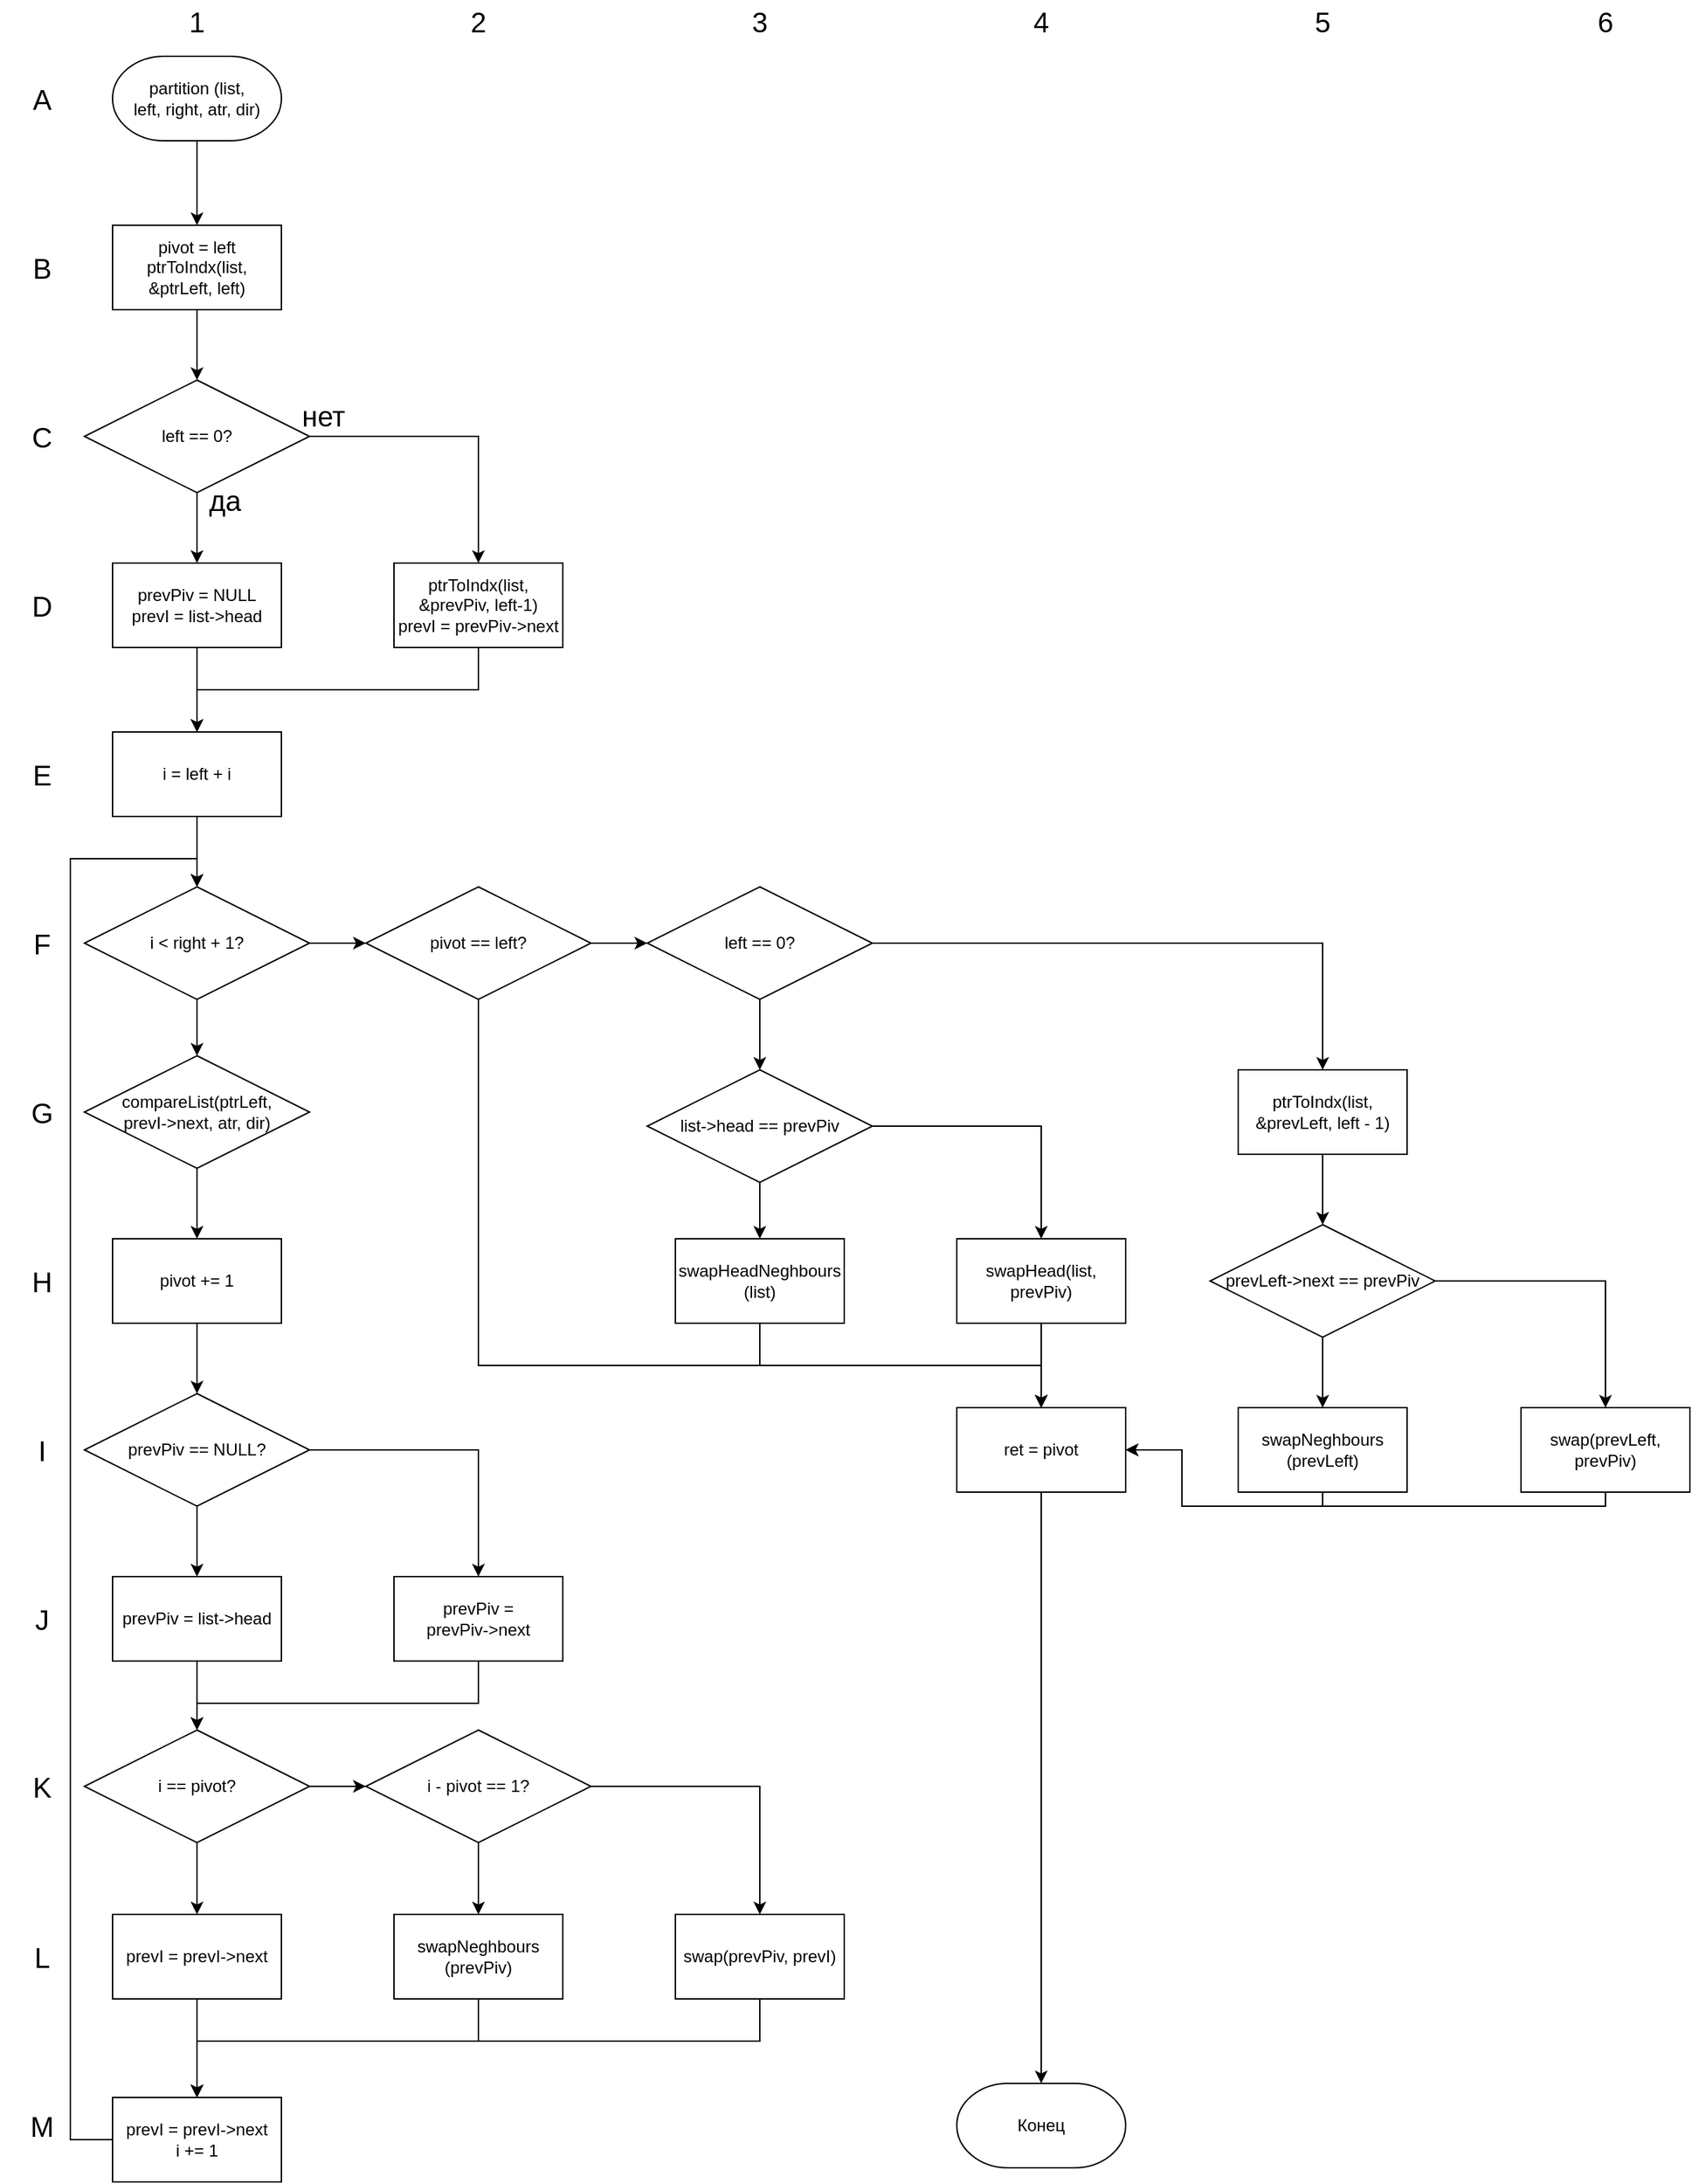 <mxfile version="23.1.3" type="device">
  <diagram name="Страница — 1" id="fKBUCXl6949Xtr6X0akW">
    <mxGraphModel dx="1380" dy="838" grid="1" gridSize="10" guides="1" tooltips="1" connect="1" arrows="1" fold="1" page="1" pageScale="1" pageWidth="827" pageHeight="1169" math="0" shadow="0">
      <root>
        <mxCell id="0" />
        <mxCell id="1" parent="0" />
        <mxCell id="wD-DXvXVYZgzZNdiQsJs-159" value="" style="edgeStyle=orthogonalEdgeStyle;rounded=0;orthogonalLoop=1;jettySize=auto;html=1;" edge="1" parent="1" source="qY3sZJ4gQ_pa9tfZXsVX-1" target="wD-DXvXVYZgzZNdiQsJs-158">
          <mxGeometry relative="1" as="geometry" />
        </mxCell>
        <mxCell id="qY3sZJ4gQ_pa9tfZXsVX-1" value="partition (list,&lt;br&gt;left, right, atr, dir)" style="strokeWidth=1;html=1;shape=mxgraph.flowchart.terminator;whiteSpace=wrap;" parent="1" vertex="1">
          <mxGeometry x="180" y="50" width="120" height="60" as="geometry" />
        </mxCell>
        <mxCell id="qY3sZJ4gQ_pa9tfZXsVX-28" value="&lt;span style=&quot;font-size: 20px;&quot;&gt;2&lt;/span&gt;" style="text;html=1;align=center;verticalAlign=middle;whiteSpace=wrap;rounded=0;" parent="1" vertex="1">
          <mxGeometry x="410" y="10" width="60" height="30" as="geometry" />
        </mxCell>
        <mxCell id="qY3sZJ4gQ_pa9tfZXsVX-29" value="&lt;span style=&quot;font-size: 20px;&quot;&gt;1&lt;/span&gt;" style="text;html=1;align=center;verticalAlign=middle;whiteSpace=wrap;rounded=0;" parent="1" vertex="1">
          <mxGeometry x="210" y="10" width="60" height="30" as="geometry" />
        </mxCell>
        <mxCell id="qY3sZJ4gQ_pa9tfZXsVX-30" value="&lt;span style=&quot;font-size: 20px;&quot;&gt;3&lt;/span&gt;" style="text;html=1;align=center;verticalAlign=middle;whiteSpace=wrap;rounded=0;" parent="1" vertex="1">
          <mxGeometry x="610" y="10" width="60" height="30" as="geometry" />
        </mxCell>
        <mxCell id="qY3sZJ4gQ_pa9tfZXsVX-31" value="&lt;span style=&quot;font-size: 20px;&quot;&gt;A&lt;/span&gt;" style="text;html=1;align=center;verticalAlign=middle;whiteSpace=wrap;rounded=0;" parent="1" vertex="1">
          <mxGeometry x="100" y="65" width="60" height="30" as="geometry" />
        </mxCell>
        <mxCell id="qY3sZJ4gQ_pa9tfZXsVX-32" value="&lt;span style=&quot;font-size: 20px;&quot;&gt;B&lt;/span&gt;" style="text;html=1;align=center;verticalAlign=middle;whiteSpace=wrap;rounded=0;" parent="1" vertex="1">
          <mxGeometry x="100" y="185" width="60" height="30" as="geometry" />
        </mxCell>
        <mxCell id="qY3sZJ4gQ_pa9tfZXsVX-33" value="&lt;span style=&quot;font-size: 20px;&quot;&gt;C&lt;/span&gt;" style="text;html=1;align=center;verticalAlign=middle;whiteSpace=wrap;rounded=0;" parent="1" vertex="1">
          <mxGeometry x="100" y="305" width="60" height="30" as="geometry" />
        </mxCell>
        <mxCell id="qY3sZJ4gQ_pa9tfZXsVX-34" value="&lt;span style=&quot;font-size: 20px;&quot;&gt;D&lt;/span&gt;" style="text;html=1;align=center;verticalAlign=middle;whiteSpace=wrap;rounded=0;" parent="1" vertex="1">
          <mxGeometry x="100" y="425" width="60" height="30" as="geometry" />
        </mxCell>
        <mxCell id="qY3sZJ4gQ_pa9tfZXsVX-35" value="&lt;span style=&quot;font-size: 20px;&quot;&gt;E&lt;/span&gt;" style="text;html=1;align=center;verticalAlign=middle;whiteSpace=wrap;rounded=0;" parent="1" vertex="1">
          <mxGeometry x="100" y="545" width="60" height="30" as="geometry" />
        </mxCell>
        <mxCell id="qY3sZJ4gQ_pa9tfZXsVX-36" value="&lt;span style=&quot;font-size: 20px;&quot;&gt;F&lt;/span&gt;" style="text;html=1;align=center;verticalAlign=middle;whiteSpace=wrap;rounded=0;" parent="1" vertex="1">
          <mxGeometry x="100" y="665" width="60" height="30" as="geometry" />
        </mxCell>
        <mxCell id="qY3sZJ4gQ_pa9tfZXsVX-75" value="&lt;span style=&quot;font-size: 20px;&quot;&gt;G&lt;/span&gt;" style="text;html=1;align=center;verticalAlign=middle;whiteSpace=wrap;rounded=0;" parent="1" vertex="1">
          <mxGeometry x="100" y="785" width="60" height="30" as="geometry" />
        </mxCell>
        <mxCell id="wD-DXvXVYZgzZNdiQsJs-183" style="edgeStyle=orthogonalEdgeStyle;rounded=0;orthogonalLoop=1;jettySize=auto;html=1;" edge="1" parent="1" source="wD-DXvXVYZgzZNdiQsJs-4" target="wD-DXvXVYZgzZNdiQsJs-181">
          <mxGeometry relative="1" as="geometry" />
        </mxCell>
        <mxCell id="wD-DXvXVYZgzZNdiQsJs-184" style="edgeStyle=orthogonalEdgeStyle;rounded=0;orthogonalLoop=1;jettySize=auto;html=1;" edge="1" parent="1" source="wD-DXvXVYZgzZNdiQsJs-4" target="wD-DXvXVYZgzZNdiQsJs-182">
          <mxGeometry relative="1" as="geometry" />
        </mxCell>
        <mxCell id="wD-DXvXVYZgzZNdiQsJs-4" value="left == 0?" style="rhombus;whiteSpace=wrap;html=1;" vertex="1" parent="1">
          <mxGeometry x="160" y="280" width="160" height="80" as="geometry" />
        </mxCell>
        <mxCell id="wD-DXvXVYZgzZNdiQsJs-49" value="&lt;font style=&quot;font-size: 20px;&quot;&gt;да&lt;/font&gt;" style="text;html=1;align=center;verticalAlign=middle;whiteSpace=wrap;rounded=0;" vertex="1" parent="1">
          <mxGeometry x="230" y="350" width="60" height="30" as="geometry" />
        </mxCell>
        <mxCell id="wD-DXvXVYZgzZNdiQsJs-52" value="&lt;font style=&quot;font-size: 20px;&quot;&gt;нет&lt;/font&gt;" style="text;html=1;align=center;verticalAlign=middle;whiteSpace=wrap;rounded=0;" vertex="1" parent="1">
          <mxGeometry x="300" y="290" width="60" height="30" as="geometry" />
        </mxCell>
        <mxCell id="wD-DXvXVYZgzZNdiQsJs-152" value="&lt;span style=&quot;font-size: 20px;&quot;&gt;H&lt;/span&gt;" style="text;html=1;align=center;verticalAlign=middle;whiteSpace=wrap;rounded=0;" vertex="1" parent="1">
          <mxGeometry x="100" y="905" width="60" height="30" as="geometry" />
        </mxCell>
        <mxCell id="wD-DXvXVYZgzZNdiQsJs-160" value="" style="edgeStyle=orthogonalEdgeStyle;rounded=0;orthogonalLoop=1;jettySize=auto;html=1;" edge="1" parent="1" source="wD-DXvXVYZgzZNdiQsJs-158" target="wD-DXvXVYZgzZNdiQsJs-4">
          <mxGeometry relative="1" as="geometry" />
        </mxCell>
        <mxCell id="wD-DXvXVYZgzZNdiQsJs-158" value="pivot = left&lt;br&gt;ptrToIndx(list, &amp;amp;ptrLeft, left)" style="rounded=0;whiteSpace=wrap;html=1;" vertex="1" parent="1">
          <mxGeometry x="180" y="170" width="120" height="60" as="geometry" />
        </mxCell>
        <mxCell id="wD-DXvXVYZgzZNdiQsJs-186" value="" style="edgeStyle=orthogonalEdgeStyle;rounded=0;orthogonalLoop=1;jettySize=auto;html=1;" edge="1" parent="1" source="wD-DXvXVYZgzZNdiQsJs-181" target="wD-DXvXVYZgzZNdiQsJs-185">
          <mxGeometry relative="1" as="geometry" />
        </mxCell>
        <mxCell id="wD-DXvXVYZgzZNdiQsJs-181" value="prevPiv = NULL&lt;br&gt;prevI = list-&amp;gt;head" style="rounded=0;whiteSpace=wrap;html=1;" vertex="1" parent="1">
          <mxGeometry x="180" y="410" width="120" height="60" as="geometry" />
        </mxCell>
        <mxCell id="wD-DXvXVYZgzZNdiQsJs-187" style="edgeStyle=orthogonalEdgeStyle;rounded=0;orthogonalLoop=1;jettySize=auto;html=1;" edge="1" parent="1" source="wD-DXvXVYZgzZNdiQsJs-182" target="wD-DXvXVYZgzZNdiQsJs-185">
          <mxGeometry relative="1" as="geometry">
            <Array as="points">
              <mxPoint x="440" y="500" />
              <mxPoint x="240" y="500" />
            </Array>
          </mxGeometry>
        </mxCell>
        <mxCell id="wD-DXvXVYZgzZNdiQsJs-182" value="ptrToIndx(list, &amp;amp;prevPiv, left-1)&lt;br&gt;prevI = prevPiv-&amp;gt;next" style="rounded=0;whiteSpace=wrap;html=1;" vertex="1" parent="1">
          <mxGeometry x="380" y="410" width="120" height="60" as="geometry" />
        </mxCell>
        <mxCell id="wD-DXvXVYZgzZNdiQsJs-189" value="" style="edgeStyle=orthogonalEdgeStyle;rounded=0;orthogonalLoop=1;jettySize=auto;html=1;" edge="1" parent="1" source="wD-DXvXVYZgzZNdiQsJs-185" target="wD-DXvXVYZgzZNdiQsJs-188">
          <mxGeometry relative="1" as="geometry" />
        </mxCell>
        <mxCell id="wD-DXvXVYZgzZNdiQsJs-185" value="i = left + i" style="rounded=0;whiteSpace=wrap;html=1;" vertex="1" parent="1">
          <mxGeometry x="180" y="530" width="120" height="60" as="geometry" />
        </mxCell>
        <mxCell id="wD-DXvXVYZgzZNdiQsJs-191" value="" style="edgeStyle=orthogonalEdgeStyle;rounded=0;orthogonalLoop=1;jettySize=auto;html=1;" edge="1" parent="1" source="wD-DXvXVYZgzZNdiQsJs-188" target="wD-DXvXVYZgzZNdiQsJs-190">
          <mxGeometry relative="1" as="geometry" />
        </mxCell>
        <mxCell id="wD-DXvXVYZgzZNdiQsJs-220" value="" style="edgeStyle=orthogonalEdgeStyle;rounded=0;orthogonalLoop=1;jettySize=auto;html=1;" edge="1" parent="1" source="wD-DXvXVYZgzZNdiQsJs-188" target="wD-DXvXVYZgzZNdiQsJs-219">
          <mxGeometry relative="1" as="geometry" />
        </mxCell>
        <mxCell id="wD-DXvXVYZgzZNdiQsJs-188" value="i &amp;lt; right + 1?" style="rhombus;whiteSpace=wrap;html=1;" vertex="1" parent="1">
          <mxGeometry x="160" y="640" width="160" height="80" as="geometry" />
        </mxCell>
        <mxCell id="wD-DXvXVYZgzZNdiQsJs-193" value="" style="edgeStyle=orthogonalEdgeStyle;rounded=0;orthogonalLoop=1;jettySize=auto;html=1;" edge="1" parent="1" source="wD-DXvXVYZgzZNdiQsJs-190" target="wD-DXvXVYZgzZNdiQsJs-192">
          <mxGeometry relative="1" as="geometry" />
        </mxCell>
        <mxCell id="wD-DXvXVYZgzZNdiQsJs-190" value="compareList(ptrLeft,&lt;br&gt;prevI-&amp;gt;next, atr, dir)" style="rhombus;whiteSpace=wrap;html=1;" vertex="1" parent="1">
          <mxGeometry x="160" y="760" width="160" height="80" as="geometry" />
        </mxCell>
        <mxCell id="wD-DXvXVYZgzZNdiQsJs-195" value="" style="edgeStyle=orthogonalEdgeStyle;rounded=0;orthogonalLoop=1;jettySize=auto;html=1;" edge="1" parent="1" source="wD-DXvXVYZgzZNdiQsJs-192" target="wD-DXvXVYZgzZNdiQsJs-194">
          <mxGeometry relative="1" as="geometry" />
        </mxCell>
        <mxCell id="wD-DXvXVYZgzZNdiQsJs-192" value="pivot += 1" style="rounded=0;whiteSpace=wrap;html=1;" vertex="1" parent="1">
          <mxGeometry x="180" y="890" width="120" height="60" as="geometry" />
        </mxCell>
        <mxCell id="wD-DXvXVYZgzZNdiQsJs-197" value="" style="edgeStyle=orthogonalEdgeStyle;rounded=0;orthogonalLoop=1;jettySize=auto;html=1;" edge="1" parent="1" source="wD-DXvXVYZgzZNdiQsJs-194" target="wD-DXvXVYZgzZNdiQsJs-196">
          <mxGeometry relative="1" as="geometry" />
        </mxCell>
        <mxCell id="wD-DXvXVYZgzZNdiQsJs-199" style="edgeStyle=orthogonalEdgeStyle;rounded=0;orthogonalLoop=1;jettySize=auto;html=1;" edge="1" parent="1" source="wD-DXvXVYZgzZNdiQsJs-194" target="wD-DXvXVYZgzZNdiQsJs-198">
          <mxGeometry relative="1" as="geometry" />
        </mxCell>
        <mxCell id="wD-DXvXVYZgzZNdiQsJs-194" value="prevPiv == NULL?" style="rhombus;whiteSpace=wrap;html=1;" vertex="1" parent="1">
          <mxGeometry x="160" y="1000" width="160" height="80" as="geometry" />
        </mxCell>
        <mxCell id="wD-DXvXVYZgzZNdiQsJs-201" value="" style="edgeStyle=orthogonalEdgeStyle;rounded=0;orthogonalLoop=1;jettySize=auto;html=1;" edge="1" parent="1" source="wD-DXvXVYZgzZNdiQsJs-196" target="wD-DXvXVYZgzZNdiQsJs-200">
          <mxGeometry relative="1" as="geometry" />
        </mxCell>
        <mxCell id="wD-DXvXVYZgzZNdiQsJs-196" value="prevPiv = list-&amp;gt;head" style="rounded=0;whiteSpace=wrap;html=1;" vertex="1" parent="1">
          <mxGeometry x="180" y="1130" width="120" height="60" as="geometry" />
        </mxCell>
        <mxCell id="wD-DXvXVYZgzZNdiQsJs-216" style="edgeStyle=orthogonalEdgeStyle;rounded=0;orthogonalLoop=1;jettySize=auto;html=1;" edge="1" parent="1" source="wD-DXvXVYZgzZNdiQsJs-198" target="wD-DXvXVYZgzZNdiQsJs-200">
          <mxGeometry relative="1" as="geometry">
            <Array as="points">
              <mxPoint x="440" y="1220" />
              <mxPoint x="240" y="1220" />
            </Array>
          </mxGeometry>
        </mxCell>
        <mxCell id="wD-DXvXVYZgzZNdiQsJs-198" value="prevPiv =&lt;br&gt;prevPiv-&amp;gt;next" style="rounded=0;whiteSpace=wrap;html=1;" vertex="1" parent="1">
          <mxGeometry x="380" y="1130" width="120" height="60" as="geometry" />
        </mxCell>
        <mxCell id="wD-DXvXVYZgzZNdiQsJs-204" value="" style="edgeStyle=orthogonalEdgeStyle;rounded=0;orthogonalLoop=1;jettySize=auto;html=1;" edge="1" parent="1" source="wD-DXvXVYZgzZNdiQsJs-200" target="wD-DXvXVYZgzZNdiQsJs-202">
          <mxGeometry relative="1" as="geometry" />
        </mxCell>
        <mxCell id="wD-DXvXVYZgzZNdiQsJs-209" value="" style="edgeStyle=orthogonalEdgeStyle;rounded=0;orthogonalLoop=1;jettySize=auto;html=1;" edge="1" parent="1" source="wD-DXvXVYZgzZNdiQsJs-200" target="wD-DXvXVYZgzZNdiQsJs-205">
          <mxGeometry relative="1" as="geometry" />
        </mxCell>
        <mxCell id="wD-DXvXVYZgzZNdiQsJs-200" value="i == pivot?" style="rhombus;whiteSpace=wrap;html=1;" vertex="1" parent="1">
          <mxGeometry x="160" y="1239" width="160" height="80" as="geometry" />
        </mxCell>
        <mxCell id="wD-DXvXVYZgzZNdiQsJs-214" style="edgeStyle=orthogonalEdgeStyle;rounded=0;orthogonalLoop=1;jettySize=auto;html=1;" edge="1" parent="1" source="wD-DXvXVYZgzZNdiQsJs-202" target="wD-DXvXVYZgzZNdiQsJs-212">
          <mxGeometry relative="1" as="geometry">
            <Array as="points">
              <mxPoint x="240" y="1500" />
              <mxPoint x="240" y="1500" />
            </Array>
          </mxGeometry>
        </mxCell>
        <mxCell id="wD-DXvXVYZgzZNdiQsJs-202" value="prevI = prevI-&amp;gt;next" style="rounded=0;whiteSpace=wrap;html=1;" vertex="1" parent="1">
          <mxGeometry x="180" y="1370" width="120" height="60" as="geometry" />
        </mxCell>
        <mxCell id="wD-DXvXVYZgzZNdiQsJs-208" value="" style="edgeStyle=orthogonalEdgeStyle;rounded=0;orthogonalLoop=1;jettySize=auto;html=1;" edge="1" parent="1" source="wD-DXvXVYZgzZNdiQsJs-205" target="wD-DXvXVYZgzZNdiQsJs-207">
          <mxGeometry relative="1" as="geometry" />
        </mxCell>
        <mxCell id="wD-DXvXVYZgzZNdiQsJs-211" style="edgeStyle=orthogonalEdgeStyle;rounded=0;orthogonalLoop=1;jettySize=auto;html=1;" edge="1" parent="1" source="wD-DXvXVYZgzZNdiQsJs-205" target="wD-DXvXVYZgzZNdiQsJs-210">
          <mxGeometry relative="1" as="geometry" />
        </mxCell>
        <mxCell id="wD-DXvXVYZgzZNdiQsJs-205" value="i - pivot == 1?" style="rhombus;whiteSpace=wrap;html=1;" vertex="1" parent="1">
          <mxGeometry x="360" y="1239" width="160" height="80" as="geometry" />
        </mxCell>
        <mxCell id="wD-DXvXVYZgzZNdiQsJs-215" style="edgeStyle=orthogonalEdgeStyle;rounded=0;orthogonalLoop=1;jettySize=auto;html=1;" edge="1" parent="1" source="wD-DXvXVYZgzZNdiQsJs-207" target="wD-DXvXVYZgzZNdiQsJs-212">
          <mxGeometry relative="1" as="geometry">
            <Array as="points">
              <mxPoint x="440" y="1460" />
              <mxPoint x="240" y="1460" />
            </Array>
          </mxGeometry>
        </mxCell>
        <mxCell id="wD-DXvXVYZgzZNdiQsJs-207" value="swapNeghbours&lt;br&gt;(prevPiv)" style="rounded=0;whiteSpace=wrap;html=1;" vertex="1" parent="1">
          <mxGeometry x="380" y="1370" width="120" height="60" as="geometry" />
        </mxCell>
        <mxCell id="wD-DXvXVYZgzZNdiQsJs-213" value="" style="edgeStyle=orthogonalEdgeStyle;rounded=0;orthogonalLoop=1;jettySize=auto;html=1;" edge="1" parent="1" source="wD-DXvXVYZgzZNdiQsJs-210" target="wD-DXvXVYZgzZNdiQsJs-212">
          <mxGeometry relative="1" as="geometry">
            <Array as="points">
              <mxPoint x="640" y="1460" />
              <mxPoint x="240" y="1460" />
            </Array>
          </mxGeometry>
        </mxCell>
        <mxCell id="wD-DXvXVYZgzZNdiQsJs-210" value="swap(prevPiv, prevI)" style="rounded=0;whiteSpace=wrap;html=1;" vertex="1" parent="1">
          <mxGeometry x="580" y="1370" width="120" height="60" as="geometry" />
        </mxCell>
        <mxCell id="wD-DXvXVYZgzZNdiQsJs-217" style="edgeStyle=orthogonalEdgeStyle;rounded=0;orthogonalLoop=1;jettySize=auto;html=1;" edge="1" parent="1" source="wD-DXvXVYZgzZNdiQsJs-212" target="wD-DXvXVYZgzZNdiQsJs-188">
          <mxGeometry relative="1" as="geometry">
            <Array as="points">
              <mxPoint x="150" y="1530" />
              <mxPoint x="150" y="620" />
              <mxPoint x="240" y="620" />
            </Array>
          </mxGeometry>
        </mxCell>
        <mxCell id="wD-DXvXVYZgzZNdiQsJs-212" value="prevI = prevI-&amp;gt;next&lt;br&gt;i += 1" style="rounded=0;whiteSpace=wrap;html=1;" vertex="1" parent="1">
          <mxGeometry x="180" y="1500" width="120" height="60" as="geometry" />
        </mxCell>
        <mxCell id="wD-DXvXVYZgzZNdiQsJs-248" style="edgeStyle=orthogonalEdgeStyle;rounded=0;orthogonalLoop=1;jettySize=auto;html=1;" edge="1" parent="1" source="wD-DXvXVYZgzZNdiQsJs-218" target="wD-DXvXVYZgzZNdiQsJs-247">
          <mxGeometry relative="1" as="geometry" />
        </mxCell>
        <mxCell id="wD-DXvXVYZgzZNdiQsJs-218" value="ret = pivot" style="rounded=0;whiteSpace=wrap;html=1;" vertex="1" parent="1">
          <mxGeometry x="780" y="1010" width="120" height="60" as="geometry" />
        </mxCell>
        <mxCell id="wD-DXvXVYZgzZNdiQsJs-224" value="" style="edgeStyle=orthogonalEdgeStyle;rounded=0;orthogonalLoop=1;jettySize=auto;html=1;" edge="1" parent="1" source="wD-DXvXVYZgzZNdiQsJs-219" target="wD-DXvXVYZgzZNdiQsJs-222">
          <mxGeometry relative="1" as="geometry" />
        </mxCell>
        <mxCell id="wD-DXvXVYZgzZNdiQsJs-242" style="edgeStyle=orthogonalEdgeStyle;rounded=0;orthogonalLoop=1;jettySize=auto;html=1;" edge="1" parent="1" source="wD-DXvXVYZgzZNdiQsJs-219" target="wD-DXvXVYZgzZNdiQsJs-218">
          <mxGeometry relative="1" as="geometry">
            <Array as="points">
              <mxPoint x="440" y="980" />
              <mxPoint x="840" y="980" />
            </Array>
          </mxGeometry>
        </mxCell>
        <mxCell id="wD-DXvXVYZgzZNdiQsJs-219" value="pivot == left?" style="rhombus;whiteSpace=wrap;html=1;" vertex="1" parent="1">
          <mxGeometry x="360" y="640" width="160" height="80" as="geometry" />
        </mxCell>
        <mxCell id="wD-DXvXVYZgzZNdiQsJs-226" value="" style="edgeStyle=orthogonalEdgeStyle;rounded=0;orthogonalLoop=1;jettySize=auto;html=1;" edge="1" parent="1" source="wD-DXvXVYZgzZNdiQsJs-222" target="wD-DXvXVYZgzZNdiQsJs-225">
          <mxGeometry relative="1" as="geometry" />
        </mxCell>
        <mxCell id="wD-DXvXVYZgzZNdiQsJs-237" style="edgeStyle=orthogonalEdgeStyle;rounded=0;orthogonalLoop=1;jettySize=auto;html=1;" edge="1" parent="1" source="wD-DXvXVYZgzZNdiQsJs-222" target="wD-DXvXVYZgzZNdiQsJs-231">
          <mxGeometry relative="1" as="geometry" />
        </mxCell>
        <mxCell id="wD-DXvXVYZgzZNdiQsJs-222" value="left == 0?" style="rhombus;whiteSpace=wrap;html=1;" vertex="1" parent="1">
          <mxGeometry x="560" y="640" width="160" height="80" as="geometry" />
        </mxCell>
        <mxCell id="wD-DXvXVYZgzZNdiQsJs-228" value="" style="edgeStyle=orthogonalEdgeStyle;rounded=0;orthogonalLoop=1;jettySize=auto;html=1;" edge="1" parent="1" source="wD-DXvXVYZgzZNdiQsJs-225" target="wD-DXvXVYZgzZNdiQsJs-227">
          <mxGeometry relative="1" as="geometry" />
        </mxCell>
        <mxCell id="wD-DXvXVYZgzZNdiQsJs-230" style="edgeStyle=orthogonalEdgeStyle;rounded=0;orthogonalLoop=1;jettySize=auto;html=1;" edge="1" parent="1" source="wD-DXvXVYZgzZNdiQsJs-225" target="wD-DXvXVYZgzZNdiQsJs-229">
          <mxGeometry relative="1" as="geometry" />
        </mxCell>
        <mxCell id="wD-DXvXVYZgzZNdiQsJs-225" value="list-&amp;gt;head == prevPiv" style="rhombus;whiteSpace=wrap;html=1;" vertex="1" parent="1">
          <mxGeometry x="560" y="770" width="160" height="80" as="geometry" />
        </mxCell>
        <mxCell id="wD-DXvXVYZgzZNdiQsJs-243" style="edgeStyle=orthogonalEdgeStyle;rounded=0;orthogonalLoop=1;jettySize=auto;html=1;" edge="1" parent="1" source="wD-DXvXVYZgzZNdiQsJs-227" target="wD-DXvXVYZgzZNdiQsJs-218">
          <mxGeometry relative="1" as="geometry">
            <Array as="points">
              <mxPoint x="640" y="980" />
              <mxPoint x="840" y="980" />
            </Array>
          </mxGeometry>
        </mxCell>
        <mxCell id="wD-DXvXVYZgzZNdiQsJs-227" value="swapHeadNeghbours&lt;br&gt;(list)" style="rounded=0;whiteSpace=wrap;html=1;" vertex="1" parent="1">
          <mxGeometry x="580" y="890" width="120" height="60" as="geometry" />
        </mxCell>
        <mxCell id="wD-DXvXVYZgzZNdiQsJs-244" style="edgeStyle=orthogonalEdgeStyle;rounded=0;orthogonalLoop=1;jettySize=auto;html=1;" edge="1" parent="1" source="wD-DXvXVYZgzZNdiQsJs-229" target="wD-DXvXVYZgzZNdiQsJs-218">
          <mxGeometry relative="1" as="geometry">
            <Array as="points">
              <mxPoint x="840" y="1010" />
              <mxPoint x="840" y="1010" />
            </Array>
          </mxGeometry>
        </mxCell>
        <mxCell id="wD-DXvXVYZgzZNdiQsJs-229" value="swapHead(list, prevPiv)" style="rounded=0;whiteSpace=wrap;html=1;" vertex="1" parent="1">
          <mxGeometry x="780" y="890" width="120" height="60" as="geometry" />
        </mxCell>
        <mxCell id="wD-DXvXVYZgzZNdiQsJs-238" value="" style="edgeStyle=orthogonalEdgeStyle;rounded=0;orthogonalLoop=1;jettySize=auto;html=1;" edge="1" parent="1" source="wD-DXvXVYZgzZNdiQsJs-231" target="wD-DXvXVYZgzZNdiQsJs-233">
          <mxGeometry relative="1" as="geometry" />
        </mxCell>
        <mxCell id="wD-DXvXVYZgzZNdiQsJs-231" value="ptrToIndx(list, &amp;amp;prevLeft, left - 1)" style="rounded=0;whiteSpace=wrap;html=1;" vertex="1" parent="1">
          <mxGeometry x="980" y="770" width="120" height="60" as="geometry" />
        </mxCell>
        <mxCell id="wD-DXvXVYZgzZNdiQsJs-239" value="" style="edgeStyle=orthogonalEdgeStyle;rounded=0;orthogonalLoop=1;jettySize=auto;html=1;" edge="1" parent="1" source="wD-DXvXVYZgzZNdiQsJs-233" target="wD-DXvXVYZgzZNdiQsJs-236">
          <mxGeometry relative="1" as="geometry" />
        </mxCell>
        <mxCell id="wD-DXvXVYZgzZNdiQsJs-241" style="edgeStyle=orthogonalEdgeStyle;rounded=0;orthogonalLoop=1;jettySize=auto;html=1;" edge="1" parent="1" source="wD-DXvXVYZgzZNdiQsJs-233" target="wD-DXvXVYZgzZNdiQsJs-240">
          <mxGeometry relative="1" as="geometry" />
        </mxCell>
        <mxCell id="wD-DXvXVYZgzZNdiQsJs-233" value="prevLeft-&amp;gt;next == prevPiv" style="rhombus;whiteSpace=wrap;html=1;" vertex="1" parent="1">
          <mxGeometry x="960" y="880" width="160" height="80" as="geometry" />
        </mxCell>
        <mxCell id="wD-DXvXVYZgzZNdiQsJs-245" style="edgeStyle=orthogonalEdgeStyle;rounded=0;orthogonalLoop=1;jettySize=auto;html=1;" edge="1" parent="1" source="wD-DXvXVYZgzZNdiQsJs-236" target="wD-DXvXVYZgzZNdiQsJs-218">
          <mxGeometry relative="1" as="geometry">
            <Array as="points">
              <mxPoint x="1040" y="1080" />
              <mxPoint x="940" y="1080" />
              <mxPoint x="940" y="1040" />
            </Array>
          </mxGeometry>
        </mxCell>
        <mxCell id="wD-DXvXVYZgzZNdiQsJs-236" value="swapNeghbours&lt;br&gt;(prevLeft)" style="rounded=0;whiteSpace=wrap;html=1;" vertex="1" parent="1">
          <mxGeometry x="980" y="1010" width="120" height="60" as="geometry" />
        </mxCell>
        <mxCell id="wD-DXvXVYZgzZNdiQsJs-246" style="edgeStyle=orthogonalEdgeStyle;rounded=0;orthogonalLoop=1;jettySize=auto;html=1;" edge="1" parent="1" source="wD-DXvXVYZgzZNdiQsJs-240" target="wD-DXvXVYZgzZNdiQsJs-218">
          <mxGeometry relative="1" as="geometry">
            <Array as="points">
              <mxPoint x="1241" y="1080" />
              <mxPoint x="940" y="1080" />
              <mxPoint x="940" y="1040" />
            </Array>
          </mxGeometry>
        </mxCell>
        <mxCell id="wD-DXvXVYZgzZNdiQsJs-240" value="swap(prevLeft, prevPiv)" style="rounded=0;whiteSpace=wrap;html=1;" vertex="1" parent="1">
          <mxGeometry x="1181" y="1010" width="120" height="60" as="geometry" />
        </mxCell>
        <mxCell id="wD-DXvXVYZgzZNdiQsJs-247" value="Конец" style="strokeWidth=1;html=1;shape=mxgraph.flowchart.terminator;whiteSpace=wrap;" vertex="1" parent="1">
          <mxGeometry x="780" y="1490" width="120" height="60" as="geometry" />
        </mxCell>
        <mxCell id="wD-DXvXVYZgzZNdiQsJs-249" value="&lt;span style=&quot;font-size: 20px;&quot;&gt;I&lt;/span&gt;" style="text;html=1;align=center;verticalAlign=middle;whiteSpace=wrap;rounded=0;" vertex="1" parent="1">
          <mxGeometry x="100" y="1025" width="60" height="30" as="geometry" />
        </mxCell>
        <mxCell id="wD-DXvXVYZgzZNdiQsJs-251" value="&lt;span style=&quot;font-size: 20px;&quot;&gt;J&lt;/span&gt;" style="text;html=1;align=center;verticalAlign=middle;whiteSpace=wrap;rounded=0;" vertex="1" parent="1">
          <mxGeometry x="100" y="1145" width="60" height="30" as="geometry" />
        </mxCell>
        <mxCell id="wD-DXvXVYZgzZNdiQsJs-252" value="&lt;span style=&quot;font-size: 20px;&quot;&gt;K&lt;/span&gt;" style="text;html=1;align=center;verticalAlign=middle;whiteSpace=wrap;rounded=0;" vertex="1" parent="1">
          <mxGeometry x="100" y="1264" width="60" height="30" as="geometry" />
        </mxCell>
        <mxCell id="wD-DXvXVYZgzZNdiQsJs-253" value="&lt;span style=&quot;font-size: 20px;&quot;&gt;L&lt;/span&gt;" style="text;html=1;align=center;verticalAlign=middle;whiteSpace=wrap;rounded=0;" vertex="1" parent="1">
          <mxGeometry x="100" y="1385" width="60" height="30" as="geometry" />
        </mxCell>
        <mxCell id="wD-DXvXVYZgzZNdiQsJs-254" value="&lt;span style=&quot;font-size: 20px;&quot;&gt;M&lt;/span&gt;" style="text;html=1;align=center;verticalAlign=middle;whiteSpace=wrap;rounded=0;" vertex="1" parent="1">
          <mxGeometry x="100" y="1505" width="60" height="30" as="geometry" />
        </mxCell>
        <mxCell id="wD-DXvXVYZgzZNdiQsJs-255" value="&lt;span style=&quot;font-size: 20px;&quot;&gt;4&lt;/span&gt;" style="text;html=1;align=center;verticalAlign=middle;whiteSpace=wrap;rounded=0;" vertex="1" parent="1">
          <mxGeometry x="810" y="10" width="60" height="30" as="geometry" />
        </mxCell>
        <mxCell id="wD-DXvXVYZgzZNdiQsJs-256" value="&lt;span style=&quot;font-size: 20px;&quot;&gt;5&lt;/span&gt;" style="text;html=1;align=center;verticalAlign=middle;whiteSpace=wrap;rounded=0;" vertex="1" parent="1">
          <mxGeometry x="1010" y="10" width="60" height="30" as="geometry" />
        </mxCell>
        <mxCell id="wD-DXvXVYZgzZNdiQsJs-257" value="&lt;span style=&quot;font-size: 20px;&quot;&gt;6&lt;/span&gt;" style="text;html=1;align=center;verticalAlign=middle;whiteSpace=wrap;rounded=0;" vertex="1" parent="1">
          <mxGeometry x="1210.5" y="10" width="60" height="30" as="geometry" />
        </mxCell>
      </root>
    </mxGraphModel>
  </diagram>
</mxfile>
